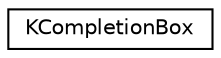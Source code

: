 digraph "Graphical Class Hierarchy"
{
  edge [fontname="Helvetica",fontsize="10",labelfontname="Helvetica",labelfontsize="10"];
  node [fontname="Helvetica",fontsize="10",shape=record];
  rankdir="LR";
  Node0 [label="KCompletionBox",height=0.2,width=0.4,color="black", fillcolor="white", style="filled",URL="$classKCompletionBox.html",tooltip="A helper widget for \"completion-widgets\" (KLineEdit, KComboBox)) "];
}
